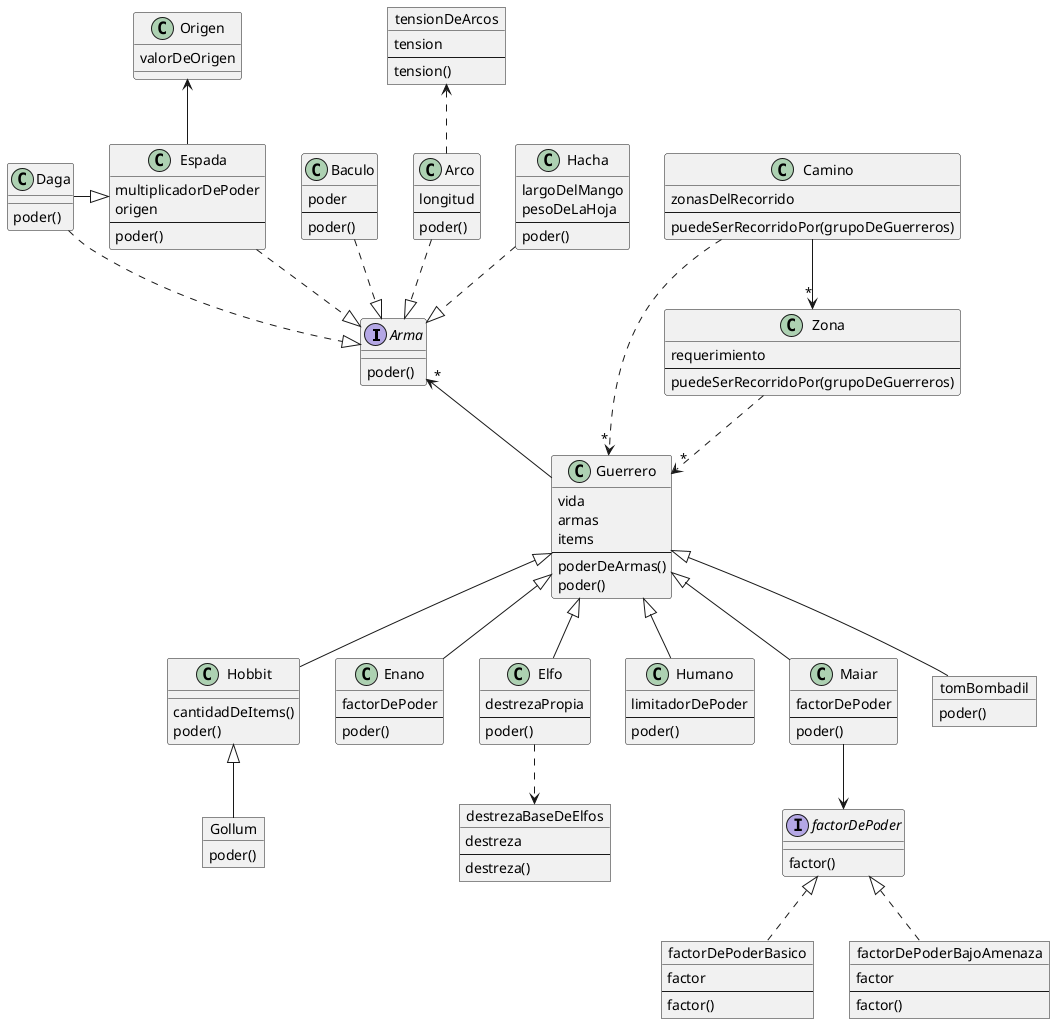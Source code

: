 @startuml

interface Arma {
    poder()
}

class Espada {
    multiplicadorDePoder
    origen
    --
    poder()
}

class Origen {
    valorDeOrigen
}

class Baculo {
    poder
    --
    poder()
}

class Daga {
    poder()
}

class Arco {
    longitud
    --
    poder()
}

object tensionDeArcos {
    tension
    --
    tension()
}

class Hacha {
    largoDelMango
    pesoDeLaHoja
    --
    poder()
}

class Guerrero {
    vida
    armas
    items
    --
    poderDeArmas()
    poder()
}

class Hobbit {
    cantidadDeItems()
    poder()
}

class Enano {
    factorDePoder
    --
    poder()
}

class Elfo {
    destrezaPropia
    --
    poder()
}

object destrezaBaseDeElfos {
    destreza
    --
    destreza()
}

class Humano {
    limitadorDePoder
    --
    poder()
}

class Maiar {
    factorDePoder
    --
    poder()
}

interface factorDePoder {
    factor()
}

object factorDePoderBasico {
    factor
    --
    factor()
}

object factorDePoderBajoAmenaza {
    factor
    --
    factor()
}

object tomBombadil {
    poder()
}

object Gollum {
    poder()
}

class Zona {
    requerimiento
    --
    puedeSerRecorridoPor(grupoDeGuerreros)
}

class Camino {
    zonasDelRecorrido
    --
    puedeSerRecorridoPor(grupoDeGuerreros)
}

Espada -u-> Origen
Espada .d.|> Arma
Daga -|> Espada
Daga .d.|> Arma
Baculo .d.|> Arma
Arco .u.> tensionDeArcos
Arco .d.|> Arma
Hacha .d.|> Arma

Guerrero -u->"*" Arma
Hobbit -u-|> Guerrero
Enano -u-|> Guerrero
Elfo .d.> destrezaBaseDeElfos
Elfo -u-|> Guerrero
Humano -u-|> Guerrero
Maiar -u-|> Guerrero
Maiar -d-> factorDePoder
factorDePoderBasico .u.|> factorDePoder
factorDePoderBajoAmenaza .u.|> factorDePoder
tomBombadil -u-|> Guerrero
Gollum -u-|> Hobbit

Zona .d.>"*" Guerrero
Camino .d.>"*" Guerrero
Camino -d->"*" Zona

@enduml